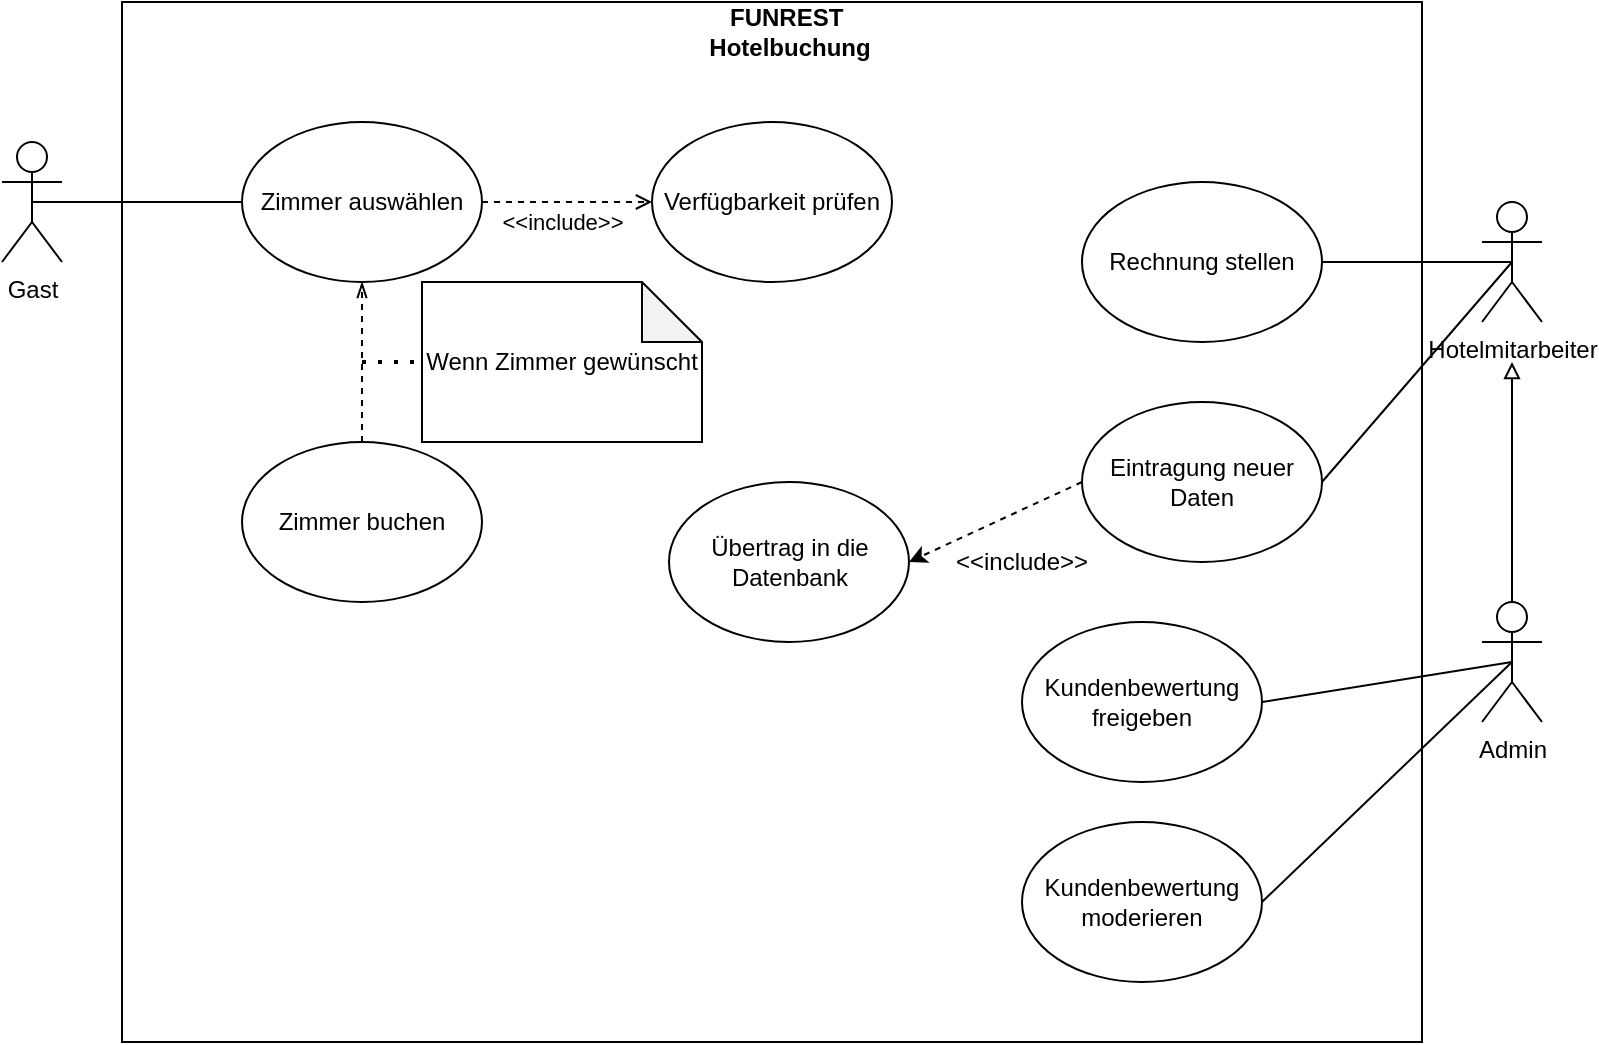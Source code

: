 <mxfile version="26.0.10">
  <diagram name="Seite-1" id="FLnR7AAT3rXS8HFD26H0">
    <mxGraphModel dx="1434" dy="780" grid="1" gridSize="10" guides="1" tooltips="1" connect="1" arrows="1" fold="1" page="1" pageScale="1" pageWidth="827" pageHeight="1169" math="0" shadow="0">
      <root>
        <mxCell id="0" />
        <mxCell id="1" parent="0" />
        <mxCell id="r_ixhwFZEJ4cjQ6jnPQo-1" value="" style="rounded=0;whiteSpace=wrap;html=1;connectable=0;allowArrows=0;" vertex="1" parent="1">
          <mxGeometry x="80" y="160" width="650" height="520" as="geometry" />
        </mxCell>
        <mxCell id="r_ixhwFZEJ4cjQ6jnPQo-2" value="&lt;b&gt;FUNREST&amp;nbsp;&lt;/b&gt;&lt;div&gt;&lt;b&gt;Hotelbuchung&lt;/b&gt;&lt;/div&gt;" style="text;html=1;align=center;verticalAlign=middle;whiteSpace=wrap;rounded=0;" vertex="1" parent="1">
          <mxGeometry x="304" y="160" width="220" height="30" as="geometry" />
        </mxCell>
        <mxCell id="r_ixhwFZEJ4cjQ6jnPQo-3" value="Gast" style="shape=umlActor;verticalLabelPosition=bottom;verticalAlign=top;html=1;outlineConnect=0;" vertex="1" parent="1">
          <mxGeometry x="20" y="230" width="30" height="60" as="geometry" />
        </mxCell>
        <mxCell id="r_ixhwFZEJ4cjQ6jnPQo-6" value="Hotelmitarbeiter" style="shape=umlActor;verticalLabelPosition=bottom;verticalAlign=top;html=1;outlineConnect=0;" vertex="1" parent="1">
          <mxGeometry x="760" y="260" width="30" height="60" as="geometry" />
        </mxCell>
        <mxCell id="r_ixhwFZEJ4cjQ6jnPQo-7" value="Zimmer auswählen" style="ellipse;whiteSpace=wrap;html=1;" vertex="1" parent="1">
          <mxGeometry x="140" y="220" width="120" height="80" as="geometry" />
        </mxCell>
        <mxCell id="r_ixhwFZEJ4cjQ6jnPQo-8" value="" style="endArrow=open;html=1;rounded=0;exitX=1;exitY=0.5;exitDx=0;exitDy=0;dashed=1;endFill=0;entryX=0;entryY=0.5;entryDx=0;entryDy=0;" edge="1" parent="1" source="r_ixhwFZEJ4cjQ6jnPQo-7" target="r_ixhwFZEJ4cjQ6jnPQo-9">
          <mxGeometry width="50" height="50" relative="1" as="geometry">
            <mxPoint x="390" y="430" as="sourcePoint" />
            <mxPoint x="370" y="260" as="targetPoint" />
          </mxGeometry>
        </mxCell>
        <mxCell id="r_ixhwFZEJ4cjQ6jnPQo-10" value="&amp;lt;&amp;lt;include&amp;gt;&amp;gt;" style="edgeLabel;html=1;align=center;verticalAlign=middle;resizable=0;points=[];" vertex="1" connectable="0" parent="r_ixhwFZEJ4cjQ6jnPQo-8">
          <mxGeometry x="-0.388" y="-1" relative="1" as="geometry">
            <mxPoint x="14" y="9" as="offset" />
          </mxGeometry>
        </mxCell>
        <mxCell id="r_ixhwFZEJ4cjQ6jnPQo-9" value="Verfügbarkeit prüfen" style="ellipse;whiteSpace=wrap;html=1;" vertex="1" parent="1">
          <mxGeometry x="345" y="220" width="120" height="80" as="geometry" />
        </mxCell>
        <mxCell id="r_ixhwFZEJ4cjQ6jnPQo-12" value="" style="endArrow=none;html=1;rounded=0;entryX=0;entryY=0.5;entryDx=0;entryDy=0;exitX=0.5;exitY=0.5;exitDx=0;exitDy=0;exitPerimeter=0;" edge="1" parent="1" source="r_ixhwFZEJ4cjQ6jnPQo-3" target="r_ixhwFZEJ4cjQ6jnPQo-7">
          <mxGeometry width="50" height="50" relative="1" as="geometry">
            <mxPoint x="390" y="430" as="sourcePoint" />
            <mxPoint x="440" y="380" as="targetPoint" />
          </mxGeometry>
        </mxCell>
        <mxCell id="r_ixhwFZEJ4cjQ6jnPQo-13" value="Zimmer buchen" style="ellipse;whiteSpace=wrap;html=1;" vertex="1" parent="1">
          <mxGeometry x="140" y="380" width="120" height="80" as="geometry" />
        </mxCell>
        <mxCell id="r_ixhwFZEJ4cjQ6jnPQo-14" value="" style="endArrow=openThin;html=1;rounded=0;entryX=0.5;entryY=1;entryDx=0;entryDy=0;exitX=0.5;exitY=0;exitDx=0;exitDy=0;endFill=0;dashed=1;" edge="1" parent="1" source="r_ixhwFZEJ4cjQ6jnPQo-13" target="r_ixhwFZEJ4cjQ6jnPQo-7">
          <mxGeometry width="50" height="50" relative="1" as="geometry">
            <mxPoint x="390" y="430" as="sourcePoint" />
            <mxPoint x="440" y="380" as="targetPoint" />
          </mxGeometry>
        </mxCell>
        <mxCell id="r_ixhwFZEJ4cjQ6jnPQo-15" value="Wenn Zimmer gewünscht" style="shape=note;whiteSpace=wrap;html=1;backgroundOutline=1;darkOpacity=0.05;" vertex="1" parent="1">
          <mxGeometry x="230" y="300" width="140" height="80" as="geometry" />
        </mxCell>
        <mxCell id="r_ixhwFZEJ4cjQ6jnPQo-16" value="" style="endArrow=none;dashed=1;html=1;dashPattern=1 3;strokeWidth=2;rounded=0;entryX=0;entryY=0.5;entryDx=0;entryDy=0;entryPerimeter=0;" edge="1" parent="1" target="r_ixhwFZEJ4cjQ6jnPQo-15">
          <mxGeometry width="50" height="50" relative="1" as="geometry">
            <mxPoint x="200" y="340" as="sourcePoint" />
            <mxPoint x="440" y="380" as="targetPoint" />
          </mxGeometry>
        </mxCell>
        <mxCell id="r_ixhwFZEJ4cjQ6jnPQo-17" value="Rechnung stellen" style="ellipse;whiteSpace=wrap;html=1;" vertex="1" parent="1">
          <mxGeometry x="560" y="250" width="120" height="80" as="geometry" />
        </mxCell>
        <mxCell id="r_ixhwFZEJ4cjQ6jnPQo-18" value="" style="endArrow=none;html=1;rounded=0;entryX=0.5;entryY=0.5;entryDx=0;entryDy=0;entryPerimeter=0;exitX=1;exitY=0.5;exitDx=0;exitDy=0;" edge="1" parent="1" source="r_ixhwFZEJ4cjQ6jnPQo-17" target="r_ixhwFZEJ4cjQ6jnPQo-6">
          <mxGeometry width="50" height="50" relative="1" as="geometry">
            <mxPoint x="390" y="430" as="sourcePoint" />
            <mxPoint x="440" y="380" as="targetPoint" />
          </mxGeometry>
        </mxCell>
        <mxCell id="r_ixhwFZEJ4cjQ6jnPQo-19" value="Eintragung neuer Daten" style="ellipse;whiteSpace=wrap;html=1;" vertex="1" parent="1">
          <mxGeometry x="560" y="360" width="120" height="80" as="geometry" />
        </mxCell>
        <mxCell id="r_ixhwFZEJ4cjQ6jnPQo-20" value="" style="endArrow=none;html=1;rounded=0;entryX=0.5;entryY=0.5;entryDx=0;entryDy=0;entryPerimeter=0;exitX=1;exitY=0.5;exitDx=0;exitDy=0;" edge="1" parent="1" source="r_ixhwFZEJ4cjQ6jnPQo-19" target="r_ixhwFZEJ4cjQ6jnPQo-6">
          <mxGeometry width="50" height="50" relative="1" as="geometry">
            <mxPoint x="390" y="430" as="sourcePoint" />
            <mxPoint x="440" y="380" as="targetPoint" />
          </mxGeometry>
        </mxCell>
        <mxCell id="r_ixhwFZEJ4cjQ6jnPQo-23" value="Übertrag in die Datenbank" style="ellipse;whiteSpace=wrap;html=1;" vertex="1" parent="1">
          <mxGeometry x="353.5" y="400" width="120" height="80" as="geometry" />
        </mxCell>
        <mxCell id="r_ixhwFZEJ4cjQ6jnPQo-24" value="" style="endArrow=classic;html=1;rounded=0;exitX=0;exitY=0.5;exitDx=0;exitDy=0;entryX=1;entryY=0.5;entryDx=0;entryDy=0;dashed=1;" edge="1" parent="1" source="r_ixhwFZEJ4cjQ6jnPQo-19" target="r_ixhwFZEJ4cjQ6jnPQo-23">
          <mxGeometry width="50" height="50" relative="1" as="geometry">
            <mxPoint x="390" y="430" as="sourcePoint" />
            <mxPoint x="440" y="380" as="targetPoint" />
          </mxGeometry>
        </mxCell>
        <mxCell id="r_ixhwFZEJ4cjQ6jnPQo-25" value="&amp;lt;&amp;lt;include&amp;gt;&amp;gt;" style="text;html=1;align=center;verticalAlign=middle;whiteSpace=wrap;rounded=0;" vertex="1" parent="1">
          <mxGeometry x="500" y="425" width="60" height="30" as="geometry" />
        </mxCell>
        <mxCell id="r_ixhwFZEJ4cjQ6jnPQo-26" value="Admin" style="shape=umlActor;verticalLabelPosition=bottom;verticalAlign=top;html=1;outlineConnect=0;" vertex="1" parent="1">
          <mxGeometry x="760" y="460" width="30" height="60" as="geometry" />
        </mxCell>
        <mxCell id="r_ixhwFZEJ4cjQ6jnPQo-27" value="" style="endArrow=block;html=1;rounded=0;exitX=0.5;exitY=0;exitDx=0;exitDy=0;exitPerimeter=0;endFill=0;" edge="1" parent="1" source="r_ixhwFZEJ4cjQ6jnPQo-26">
          <mxGeometry width="50" height="50" relative="1" as="geometry">
            <mxPoint x="390" y="430" as="sourcePoint" />
            <mxPoint x="775" y="340" as="targetPoint" />
          </mxGeometry>
        </mxCell>
        <mxCell id="r_ixhwFZEJ4cjQ6jnPQo-28" value="Kundenbewertung freigeben" style="ellipse;whiteSpace=wrap;html=1;" vertex="1" parent="1">
          <mxGeometry x="530" y="470" width="120" height="80" as="geometry" />
        </mxCell>
        <mxCell id="r_ixhwFZEJ4cjQ6jnPQo-29" value="Kundenbewertung moderieren" style="ellipse;whiteSpace=wrap;html=1;" vertex="1" parent="1">
          <mxGeometry x="530" y="570" width="120" height="80" as="geometry" />
        </mxCell>
        <mxCell id="r_ixhwFZEJ4cjQ6jnPQo-31" value="" style="endArrow=none;html=1;rounded=0;entryX=0.5;entryY=0.5;entryDx=0;entryDy=0;entryPerimeter=0;exitX=1;exitY=0.5;exitDx=0;exitDy=0;" edge="1" parent="1" source="r_ixhwFZEJ4cjQ6jnPQo-28" target="r_ixhwFZEJ4cjQ6jnPQo-26">
          <mxGeometry width="50" height="50" relative="1" as="geometry">
            <mxPoint x="390" y="430" as="sourcePoint" />
            <mxPoint x="440" y="380" as="targetPoint" />
          </mxGeometry>
        </mxCell>
        <mxCell id="r_ixhwFZEJ4cjQ6jnPQo-32" value="" style="endArrow=none;html=1;rounded=0;entryX=0.5;entryY=0.5;entryDx=0;entryDy=0;entryPerimeter=0;exitX=1;exitY=0.5;exitDx=0;exitDy=0;" edge="1" parent="1" source="r_ixhwFZEJ4cjQ6jnPQo-29" target="r_ixhwFZEJ4cjQ6jnPQo-26">
          <mxGeometry width="50" height="50" relative="1" as="geometry">
            <mxPoint x="390" y="430" as="sourcePoint" />
            <mxPoint x="440" y="380" as="targetPoint" />
          </mxGeometry>
        </mxCell>
      </root>
    </mxGraphModel>
  </diagram>
</mxfile>
